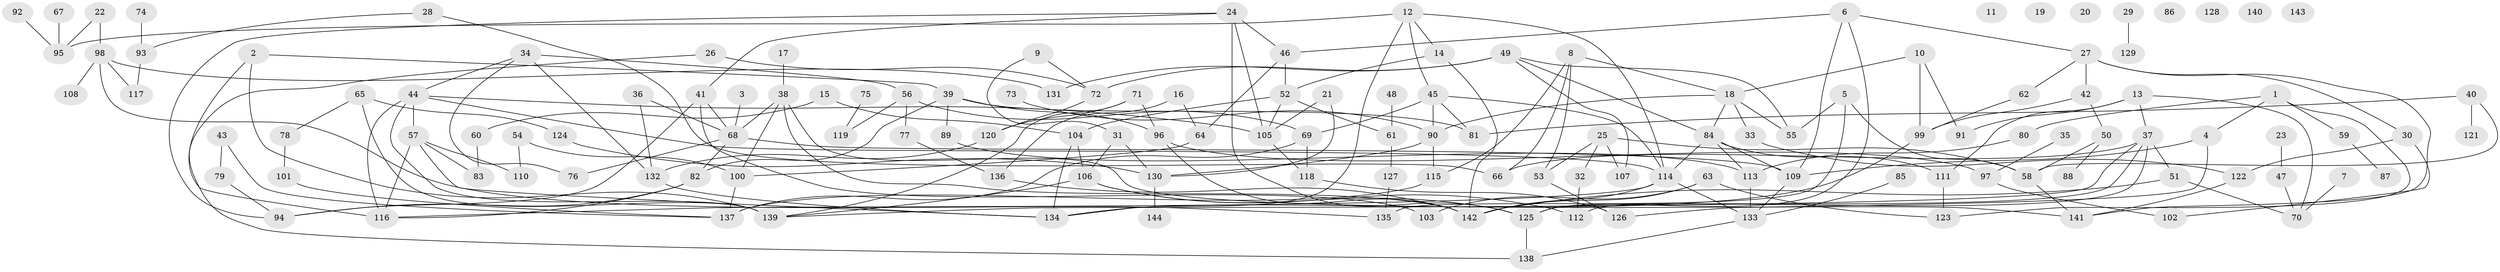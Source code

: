 // Generated by graph-tools (version 1.1) at 2025/49/03/09/25 03:49:11]
// undirected, 144 vertices, 215 edges
graph export_dot {
graph [start="1"]
  node [color=gray90,style=filled];
  1;
  2;
  3;
  4;
  5;
  6;
  7;
  8;
  9;
  10;
  11;
  12;
  13;
  14;
  15;
  16;
  17;
  18;
  19;
  20;
  21;
  22;
  23;
  24;
  25;
  26;
  27;
  28;
  29;
  30;
  31;
  32;
  33;
  34;
  35;
  36;
  37;
  38;
  39;
  40;
  41;
  42;
  43;
  44;
  45;
  46;
  47;
  48;
  49;
  50;
  51;
  52;
  53;
  54;
  55;
  56;
  57;
  58;
  59;
  60;
  61;
  62;
  63;
  64;
  65;
  66;
  67;
  68;
  69;
  70;
  71;
  72;
  73;
  74;
  75;
  76;
  77;
  78;
  79;
  80;
  81;
  82;
  83;
  84;
  85;
  86;
  87;
  88;
  89;
  90;
  91;
  92;
  93;
  94;
  95;
  96;
  97;
  98;
  99;
  100;
  101;
  102;
  103;
  104;
  105;
  106;
  107;
  108;
  109;
  110;
  111;
  112;
  113;
  114;
  115;
  116;
  117;
  118;
  119;
  120;
  121;
  122;
  123;
  124;
  125;
  126;
  127;
  128;
  129;
  130;
  131;
  132;
  133;
  134;
  135;
  136;
  137;
  138;
  139;
  140;
  141;
  142;
  143;
  144;
  1 -- 4;
  1 -- 59;
  1 -- 80;
  1 -- 123;
  2 -- 39;
  2 -- 116;
  2 -- 139;
  3 -- 68;
  4 -- 109;
  4 -- 126;
  5 -- 55;
  5 -- 58;
  5 -- 135;
  6 -- 27;
  6 -- 46;
  6 -- 109;
  6 -- 125;
  7 -- 70;
  8 -- 18;
  8 -- 53;
  8 -- 66;
  8 -- 115;
  9 -- 31;
  9 -- 72;
  10 -- 18;
  10 -- 91;
  10 -- 99;
  12 -- 14;
  12 -- 45;
  12 -- 95;
  12 -- 114;
  12 -- 134;
  13 -- 37;
  13 -- 70;
  13 -- 91;
  13 -- 111;
  14 -- 52;
  14 -- 142;
  15 -- 60;
  15 -- 104;
  16 -- 64;
  16 -- 136;
  17 -- 38;
  18 -- 33;
  18 -- 55;
  18 -- 84;
  18 -- 90;
  21 -- 105;
  21 -- 130;
  22 -- 95;
  22 -- 98;
  23 -- 47;
  24 -- 41;
  24 -- 46;
  24 -- 94;
  24 -- 105;
  24 -- 125;
  25 -- 32;
  25 -- 53;
  25 -- 58;
  25 -- 107;
  26 -- 72;
  26 -- 138;
  27 -- 30;
  27 -- 42;
  27 -- 62;
  27 -- 141;
  28 -- 66;
  28 -- 93;
  29 -- 129;
  30 -- 102;
  30 -- 122;
  31 -- 106;
  31 -- 130;
  32 -- 112;
  33 -- 122;
  34 -- 44;
  34 -- 56;
  34 -- 76;
  34 -- 132;
  35 -- 97;
  36 -- 68;
  36 -- 132;
  37 -- 51;
  37 -- 66;
  37 -- 112;
  37 -- 125;
  37 -- 139;
  38 -- 68;
  38 -- 100;
  38 -- 141;
  38 -- 142;
  39 -- 81;
  39 -- 82;
  39 -- 89;
  39 -- 96;
  40 -- 58;
  40 -- 81;
  40 -- 121;
  41 -- 68;
  41 -- 94;
  41 -- 103;
  42 -- 50;
  42 -- 99;
  43 -- 79;
  43 -- 137;
  44 -- 57;
  44 -- 105;
  44 -- 114;
  44 -- 116;
  44 -- 139;
  45 -- 69;
  45 -- 81;
  45 -- 90;
  45 -- 114;
  46 -- 52;
  46 -- 64;
  47 -- 70;
  48 -- 61;
  49 -- 55;
  49 -- 72;
  49 -- 84;
  49 -- 107;
  49 -- 131;
  50 -- 58;
  50 -- 88;
  51 -- 70;
  51 -- 142;
  52 -- 61;
  52 -- 104;
  52 -- 105;
  53 -- 126;
  54 -- 100;
  54 -- 110;
  56 -- 69;
  56 -- 77;
  56 -- 119;
  57 -- 83;
  57 -- 110;
  57 -- 116;
  57 -- 134;
  58 -- 141;
  59 -- 87;
  60 -- 83;
  61 -- 127;
  62 -- 99;
  63 -- 103;
  63 -- 123;
  63 -- 142;
  64 -- 100;
  65 -- 78;
  65 -- 124;
  65 -- 139;
  67 -- 95;
  68 -- 76;
  68 -- 82;
  68 -- 109;
  69 -- 118;
  69 -- 137;
  71 -- 96;
  71 -- 120;
  71 -- 139;
  72 -- 120;
  73 -- 90;
  74 -- 93;
  75 -- 119;
  77 -- 136;
  78 -- 101;
  79 -- 94;
  80 -- 113;
  82 -- 94;
  82 -- 116;
  84 -- 109;
  84 -- 111;
  84 -- 113;
  84 -- 114;
  85 -- 133;
  89 -- 113;
  90 -- 115;
  90 -- 130;
  92 -- 95;
  93 -- 117;
  96 -- 97;
  96 -- 142;
  97 -- 102;
  98 -- 108;
  98 -- 117;
  98 -- 131;
  98 -- 135;
  99 -- 134;
  100 -- 137;
  101 -- 137;
  104 -- 106;
  104 -- 134;
  105 -- 118;
  106 -- 112;
  106 -- 125;
  106 -- 139;
  109 -- 133;
  111 -- 123;
  113 -- 133;
  114 -- 116;
  114 -- 133;
  114 -- 142;
  115 -- 137;
  118 -- 126;
  120 -- 132;
  122 -- 141;
  124 -- 130;
  125 -- 138;
  127 -- 135;
  130 -- 144;
  132 -- 134;
  133 -- 138;
  136 -- 142;
}
